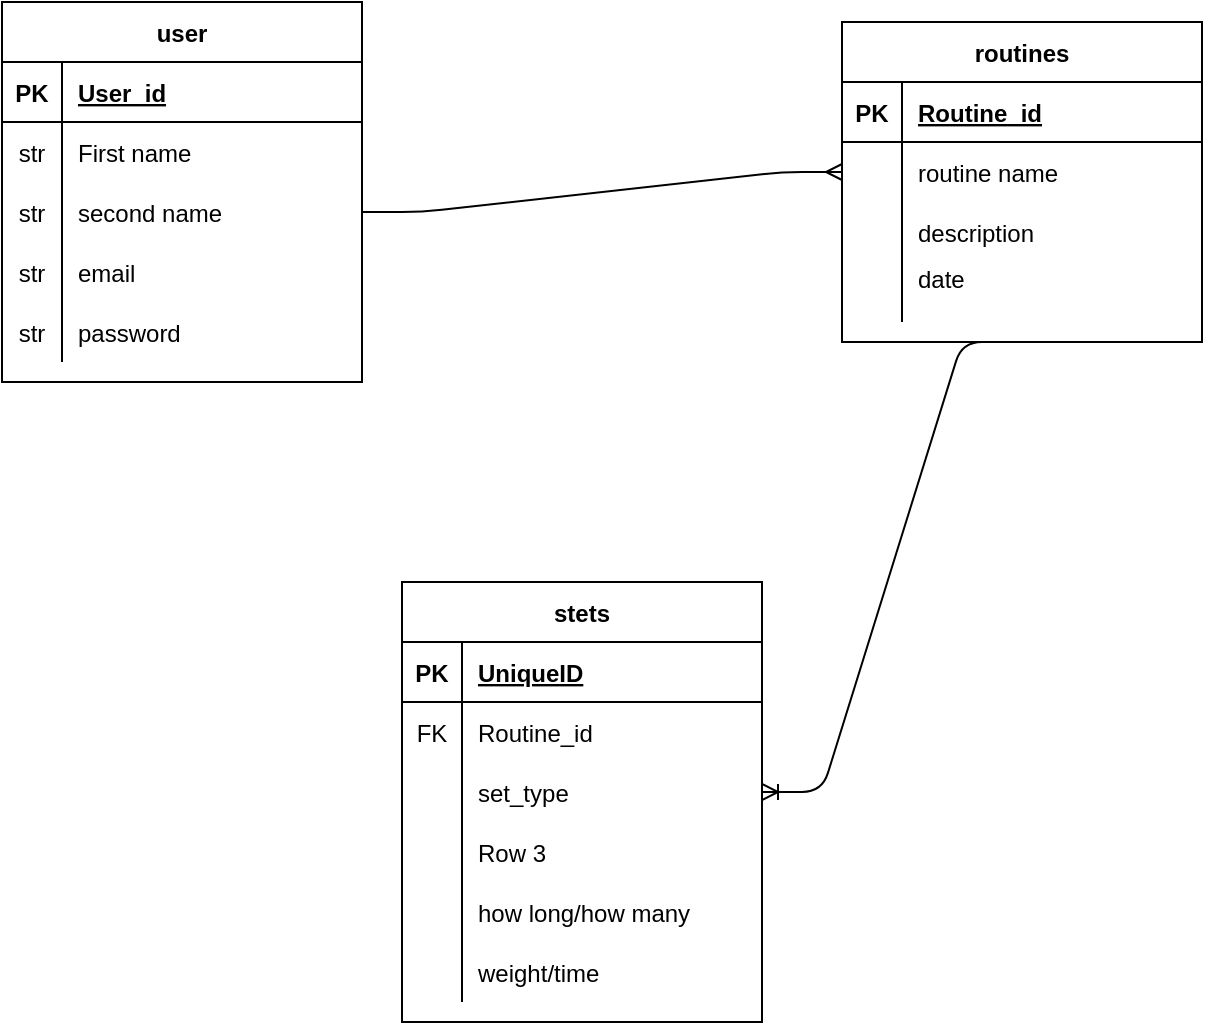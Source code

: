 <mxfile version="13.8.9-1" type="github">
  <diagram id="R2lEEEUBdFMjLlhIrx00" name="Page-1">
    <mxGraphModel dx="1422" dy="762" grid="1" gridSize="10" guides="1" tooltips="1" connect="1" arrows="1" fold="1" page="1" pageScale="1" pageWidth="850" pageHeight="1100" math="0" shadow="0" extFonts="Permanent Marker^https://fonts.googleapis.com/css?family=Permanent+Marker">
      <root>
        <mxCell id="0" />
        <mxCell id="1" parent="0" />
        <mxCell id="jAnOBMGHr_YaSFcHeb8Q-2" value="user" style="shape=table;startSize=30;container=1;collapsible=1;childLayout=tableLayout;fixedRows=1;rowLines=0;fontStyle=1;align=center;resizeLast=1;" vertex="1" parent="1">
          <mxGeometry x="120" y="110" width="180" height="190" as="geometry" />
        </mxCell>
        <mxCell id="jAnOBMGHr_YaSFcHeb8Q-3" value="" style="shape=partialRectangle;collapsible=0;dropTarget=0;pointerEvents=0;fillColor=none;top=0;left=0;bottom=1;right=0;points=[[0,0.5],[1,0.5]];portConstraint=eastwest;" vertex="1" parent="jAnOBMGHr_YaSFcHeb8Q-2">
          <mxGeometry y="30" width="180" height="30" as="geometry" />
        </mxCell>
        <mxCell id="jAnOBMGHr_YaSFcHeb8Q-4" value="PK" style="shape=partialRectangle;connectable=0;fillColor=none;top=0;left=0;bottom=0;right=0;fontStyle=1;overflow=hidden;" vertex="1" parent="jAnOBMGHr_YaSFcHeb8Q-3">
          <mxGeometry width="30" height="30" as="geometry" />
        </mxCell>
        <mxCell id="jAnOBMGHr_YaSFcHeb8Q-5" value="User_id" style="shape=partialRectangle;connectable=0;fillColor=none;top=0;left=0;bottom=0;right=0;align=left;spacingLeft=6;fontStyle=5;overflow=hidden;" vertex="1" parent="jAnOBMGHr_YaSFcHeb8Q-3">
          <mxGeometry x="30" width="150" height="30" as="geometry" />
        </mxCell>
        <mxCell id="jAnOBMGHr_YaSFcHeb8Q-6" value="" style="shape=partialRectangle;collapsible=0;dropTarget=0;pointerEvents=0;fillColor=none;top=0;left=0;bottom=0;right=0;points=[[0,0.5],[1,0.5]];portConstraint=eastwest;" vertex="1" parent="jAnOBMGHr_YaSFcHeb8Q-2">
          <mxGeometry y="60" width="180" height="30" as="geometry" />
        </mxCell>
        <mxCell id="jAnOBMGHr_YaSFcHeb8Q-7" value="str" style="shape=partialRectangle;connectable=0;fillColor=none;top=0;left=0;bottom=0;right=0;editable=1;overflow=hidden;" vertex="1" parent="jAnOBMGHr_YaSFcHeb8Q-6">
          <mxGeometry width="30" height="30" as="geometry" />
        </mxCell>
        <mxCell id="jAnOBMGHr_YaSFcHeb8Q-8" value="First name" style="shape=partialRectangle;connectable=0;fillColor=none;top=0;left=0;bottom=0;right=0;align=left;spacingLeft=6;overflow=hidden;" vertex="1" parent="jAnOBMGHr_YaSFcHeb8Q-6">
          <mxGeometry x="30" width="150" height="30" as="geometry" />
        </mxCell>
        <mxCell id="jAnOBMGHr_YaSFcHeb8Q-15" style="shape=partialRectangle;collapsible=0;dropTarget=0;pointerEvents=0;fillColor=none;top=0;left=0;bottom=0;right=0;points=[[0,0.5],[1,0.5]];portConstraint=eastwest;" vertex="1" parent="jAnOBMGHr_YaSFcHeb8Q-2">
          <mxGeometry y="90" width="180" height="30" as="geometry" />
        </mxCell>
        <mxCell id="jAnOBMGHr_YaSFcHeb8Q-16" value="str" style="shape=partialRectangle;connectable=0;fillColor=none;top=0;left=0;bottom=0;right=0;editable=1;overflow=hidden;" vertex="1" parent="jAnOBMGHr_YaSFcHeb8Q-15">
          <mxGeometry width="30" height="30" as="geometry" />
        </mxCell>
        <mxCell id="jAnOBMGHr_YaSFcHeb8Q-17" value="second name" style="shape=partialRectangle;connectable=0;fillColor=none;top=0;left=0;bottom=0;right=0;align=left;spacingLeft=6;overflow=hidden;" vertex="1" parent="jAnOBMGHr_YaSFcHeb8Q-15">
          <mxGeometry x="30" width="150" height="30" as="geometry" />
        </mxCell>
        <mxCell id="jAnOBMGHr_YaSFcHeb8Q-9" value="" style="shape=partialRectangle;collapsible=0;dropTarget=0;pointerEvents=0;fillColor=none;top=0;left=0;bottom=0;right=0;points=[[0,0.5],[1,0.5]];portConstraint=eastwest;" vertex="1" parent="jAnOBMGHr_YaSFcHeb8Q-2">
          <mxGeometry y="120" width="180" height="30" as="geometry" />
        </mxCell>
        <mxCell id="jAnOBMGHr_YaSFcHeb8Q-10" value="str" style="shape=partialRectangle;connectable=0;fillColor=none;top=0;left=0;bottom=0;right=0;editable=1;overflow=hidden;" vertex="1" parent="jAnOBMGHr_YaSFcHeb8Q-9">
          <mxGeometry width="30" height="30" as="geometry" />
        </mxCell>
        <mxCell id="jAnOBMGHr_YaSFcHeb8Q-11" value="email" style="shape=partialRectangle;connectable=0;fillColor=none;top=0;left=0;bottom=0;right=0;align=left;spacingLeft=6;overflow=hidden;" vertex="1" parent="jAnOBMGHr_YaSFcHeb8Q-9">
          <mxGeometry x="30" width="150" height="30" as="geometry" />
        </mxCell>
        <mxCell id="jAnOBMGHr_YaSFcHeb8Q-12" value="" style="shape=partialRectangle;collapsible=0;dropTarget=0;pointerEvents=0;fillColor=none;top=0;left=0;bottom=0;right=0;points=[[0,0.5],[1,0.5]];portConstraint=eastwest;" vertex="1" parent="jAnOBMGHr_YaSFcHeb8Q-2">
          <mxGeometry y="150" width="180" height="30" as="geometry" />
        </mxCell>
        <mxCell id="jAnOBMGHr_YaSFcHeb8Q-13" value="str" style="shape=partialRectangle;connectable=0;fillColor=none;top=0;left=0;bottom=0;right=0;editable=1;overflow=hidden;" vertex="1" parent="jAnOBMGHr_YaSFcHeb8Q-12">
          <mxGeometry width="30" height="30" as="geometry" />
        </mxCell>
        <mxCell id="jAnOBMGHr_YaSFcHeb8Q-14" value="password" style="shape=partialRectangle;connectable=0;fillColor=none;top=0;left=0;bottom=0;right=0;align=left;spacingLeft=6;overflow=hidden;" vertex="1" parent="jAnOBMGHr_YaSFcHeb8Q-12">
          <mxGeometry x="30" width="150" height="30" as="geometry" />
        </mxCell>
        <mxCell id="jAnOBMGHr_YaSFcHeb8Q-18" value="routines" style="shape=table;startSize=30;container=1;collapsible=1;childLayout=tableLayout;fixedRows=1;rowLines=0;fontStyle=1;align=center;resizeLast=1;" vertex="1" parent="1">
          <mxGeometry x="540" y="120" width="180" height="160" as="geometry" />
        </mxCell>
        <mxCell id="jAnOBMGHr_YaSFcHeb8Q-19" value="" style="shape=partialRectangle;collapsible=0;dropTarget=0;pointerEvents=0;fillColor=none;top=0;left=0;bottom=1;right=0;points=[[0,0.5],[1,0.5]];portConstraint=eastwest;" vertex="1" parent="jAnOBMGHr_YaSFcHeb8Q-18">
          <mxGeometry y="30" width="180" height="30" as="geometry" />
        </mxCell>
        <mxCell id="jAnOBMGHr_YaSFcHeb8Q-20" value="PK" style="shape=partialRectangle;connectable=0;fillColor=none;top=0;left=0;bottom=0;right=0;fontStyle=1;overflow=hidden;" vertex="1" parent="jAnOBMGHr_YaSFcHeb8Q-19">
          <mxGeometry width="30" height="30" as="geometry" />
        </mxCell>
        <mxCell id="jAnOBMGHr_YaSFcHeb8Q-21" value="Routine_id" style="shape=partialRectangle;connectable=0;fillColor=none;top=0;left=0;bottom=0;right=0;align=left;spacingLeft=6;fontStyle=5;overflow=hidden;" vertex="1" parent="jAnOBMGHr_YaSFcHeb8Q-19">
          <mxGeometry x="30" width="150" height="30" as="geometry" />
        </mxCell>
        <mxCell id="jAnOBMGHr_YaSFcHeb8Q-22" value="" style="shape=partialRectangle;collapsible=0;dropTarget=0;pointerEvents=0;fillColor=none;top=0;left=0;bottom=0;right=0;points=[[0,0.5],[1,0.5]];portConstraint=eastwest;" vertex="1" parent="jAnOBMGHr_YaSFcHeb8Q-18">
          <mxGeometry y="60" width="180" height="30" as="geometry" />
        </mxCell>
        <mxCell id="jAnOBMGHr_YaSFcHeb8Q-23" value="" style="shape=partialRectangle;connectable=0;fillColor=none;top=0;left=0;bottom=0;right=0;editable=1;overflow=hidden;" vertex="1" parent="jAnOBMGHr_YaSFcHeb8Q-22">
          <mxGeometry width="30" height="30" as="geometry" />
        </mxCell>
        <mxCell id="jAnOBMGHr_YaSFcHeb8Q-24" value="routine name" style="shape=partialRectangle;connectable=0;fillColor=none;top=0;left=0;bottom=0;right=0;align=left;spacingLeft=6;overflow=hidden;" vertex="1" parent="jAnOBMGHr_YaSFcHeb8Q-22">
          <mxGeometry x="30" width="150" height="30" as="geometry" />
        </mxCell>
        <mxCell id="jAnOBMGHr_YaSFcHeb8Q-25" value="" style="shape=partialRectangle;collapsible=0;dropTarget=0;pointerEvents=0;fillColor=none;top=0;left=0;bottom=0;right=0;points=[[0,0.5],[1,0.5]];portConstraint=eastwest;" vertex="1" parent="jAnOBMGHr_YaSFcHeb8Q-18">
          <mxGeometry y="90" width="180" height="30" as="geometry" />
        </mxCell>
        <mxCell id="jAnOBMGHr_YaSFcHeb8Q-26" value="" style="shape=partialRectangle;connectable=0;fillColor=none;top=0;left=0;bottom=0;right=0;editable=1;overflow=hidden;" vertex="1" parent="jAnOBMGHr_YaSFcHeb8Q-25">
          <mxGeometry width="30" height="30" as="geometry" />
        </mxCell>
        <mxCell id="jAnOBMGHr_YaSFcHeb8Q-27" value="description" style="shape=partialRectangle;connectable=0;fillColor=none;top=0;left=0;bottom=0;right=0;align=left;spacingLeft=6;overflow=hidden;" vertex="1" parent="jAnOBMGHr_YaSFcHeb8Q-25">
          <mxGeometry x="30" width="150" height="30" as="geometry" />
        </mxCell>
        <mxCell id="jAnOBMGHr_YaSFcHeb8Q-28" value="" style="shape=partialRectangle;collapsible=0;dropTarget=0;pointerEvents=0;fillColor=none;top=0;left=0;bottom=0;right=0;points=[[0,0.5],[1,0.5]];portConstraint=eastwest;" vertex="1" parent="jAnOBMGHr_YaSFcHeb8Q-18">
          <mxGeometry y="120" width="180" height="30" as="geometry" />
        </mxCell>
        <mxCell id="jAnOBMGHr_YaSFcHeb8Q-29" value="" style="shape=partialRectangle;connectable=0;fillColor=none;top=0;left=0;bottom=0;right=0;editable=1;overflow=hidden;" vertex="1" parent="jAnOBMGHr_YaSFcHeb8Q-28">
          <mxGeometry width="30" height="30" as="geometry" />
        </mxCell>
        <mxCell id="jAnOBMGHr_YaSFcHeb8Q-30" value="date&#xa;" style="shape=partialRectangle;connectable=0;fillColor=none;top=0;left=0;bottom=0;right=0;align=left;spacingLeft=6;overflow=hidden;" vertex="1" parent="jAnOBMGHr_YaSFcHeb8Q-28">
          <mxGeometry x="30" width="150" height="30" as="geometry" />
        </mxCell>
        <mxCell id="jAnOBMGHr_YaSFcHeb8Q-31" value="stets" style="shape=table;startSize=30;container=1;collapsible=1;childLayout=tableLayout;fixedRows=1;rowLines=0;fontStyle=1;align=center;resizeLast=1;" vertex="1" parent="1">
          <mxGeometry x="320" y="400" width="180" height="220" as="geometry" />
        </mxCell>
        <mxCell id="jAnOBMGHr_YaSFcHeb8Q-32" value="" style="shape=partialRectangle;collapsible=0;dropTarget=0;pointerEvents=0;fillColor=none;top=0;left=0;bottom=1;right=0;points=[[0,0.5],[1,0.5]];portConstraint=eastwest;" vertex="1" parent="jAnOBMGHr_YaSFcHeb8Q-31">
          <mxGeometry y="30" width="180" height="30" as="geometry" />
        </mxCell>
        <mxCell id="jAnOBMGHr_YaSFcHeb8Q-33" value="PK" style="shape=partialRectangle;connectable=0;fillColor=none;top=0;left=0;bottom=0;right=0;fontStyle=1;overflow=hidden;" vertex="1" parent="jAnOBMGHr_YaSFcHeb8Q-32">
          <mxGeometry width="30" height="30" as="geometry" />
        </mxCell>
        <mxCell id="jAnOBMGHr_YaSFcHeb8Q-34" value="UniqueID" style="shape=partialRectangle;connectable=0;fillColor=none;top=0;left=0;bottom=0;right=0;align=left;spacingLeft=6;fontStyle=5;overflow=hidden;" vertex="1" parent="jAnOBMGHr_YaSFcHeb8Q-32">
          <mxGeometry x="30" width="150" height="30" as="geometry" />
        </mxCell>
        <mxCell id="jAnOBMGHr_YaSFcHeb8Q-35" value="" style="shape=partialRectangle;collapsible=0;dropTarget=0;pointerEvents=0;fillColor=none;top=0;left=0;bottom=0;right=0;points=[[0,0.5],[1,0.5]];portConstraint=eastwest;" vertex="1" parent="jAnOBMGHr_YaSFcHeb8Q-31">
          <mxGeometry y="60" width="180" height="30" as="geometry" />
        </mxCell>
        <mxCell id="jAnOBMGHr_YaSFcHeb8Q-36" value="FK" style="shape=partialRectangle;connectable=0;fillColor=none;top=0;left=0;bottom=0;right=0;editable=1;overflow=hidden;" vertex="1" parent="jAnOBMGHr_YaSFcHeb8Q-35">
          <mxGeometry width="30" height="30" as="geometry" />
        </mxCell>
        <mxCell id="jAnOBMGHr_YaSFcHeb8Q-37" value="Routine_id" style="shape=partialRectangle;connectable=0;fillColor=none;top=0;left=0;bottom=0;right=0;align=left;spacingLeft=6;overflow=hidden;" vertex="1" parent="jAnOBMGHr_YaSFcHeb8Q-35">
          <mxGeometry x="30" width="150" height="30" as="geometry" />
        </mxCell>
        <mxCell id="jAnOBMGHr_YaSFcHeb8Q-38" value="" style="shape=partialRectangle;collapsible=0;dropTarget=0;pointerEvents=0;fillColor=none;top=0;left=0;bottom=0;right=0;points=[[0,0.5],[1,0.5]];portConstraint=eastwest;" vertex="1" parent="jAnOBMGHr_YaSFcHeb8Q-31">
          <mxGeometry y="90" width="180" height="30" as="geometry" />
        </mxCell>
        <mxCell id="jAnOBMGHr_YaSFcHeb8Q-39" value="" style="shape=partialRectangle;connectable=0;fillColor=none;top=0;left=0;bottom=0;right=0;editable=1;overflow=hidden;" vertex="1" parent="jAnOBMGHr_YaSFcHeb8Q-38">
          <mxGeometry width="30" height="30" as="geometry" />
        </mxCell>
        <mxCell id="jAnOBMGHr_YaSFcHeb8Q-40" value="set_type" style="shape=partialRectangle;connectable=0;fillColor=none;top=0;left=0;bottom=0;right=0;align=left;spacingLeft=6;overflow=hidden;" vertex="1" parent="jAnOBMGHr_YaSFcHeb8Q-38">
          <mxGeometry x="30" width="150" height="30" as="geometry" />
        </mxCell>
        <mxCell id="jAnOBMGHr_YaSFcHeb8Q-41" value="" style="shape=partialRectangle;collapsible=0;dropTarget=0;pointerEvents=0;fillColor=none;top=0;left=0;bottom=0;right=0;points=[[0,0.5],[1,0.5]];portConstraint=eastwest;" vertex="1" parent="jAnOBMGHr_YaSFcHeb8Q-31">
          <mxGeometry y="120" width="180" height="30" as="geometry" />
        </mxCell>
        <mxCell id="jAnOBMGHr_YaSFcHeb8Q-42" value="" style="shape=partialRectangle;connectable=0;fillColor=none;top=0;left=0;bottom=0;right=0;editable=1;overflow=hidden;" vertex="1" parent="jAnOBMGHr_YaSFcHeb8Q-41">
          <mxGeometry width="30" height="30" as="geometry" />
        </mxCell>
        <mxCell id="jAnOBMGHr_YaSFcHeb8Q-43" value="Row 3" style="shape=partialRectangle;connectable=0;fillColor=none;top=0;left=0;bottom=0;right=0;align=left;spacingLeft=6;overflow=hidden;" vertex="1" parent="jAnOBMGHr_YaSFcHeb8Q-41">
          <mxGeometry x="30" width="150" height="30" as="geometry" />
        </mxCell>
        <mxCell id="jAnOBMGHr_YaSFcHeb8Q-60" style="shape=partialRectangle;collapsible=0;dropTarget=0;pointerEvents=0;fillColor=none;top=0;left=0;bottom=0;right=0;points=[[0,0.5],[1,0.5]];portConstraint=eastwest;" vertex="1" parent="jAnOBMGHr_YaSFcHeb8Q-31">
          <mxGeometry y="150" width="180" height="30" as="geometry" />
        </mxCell>
        <mxCell id="jAnOBMGHr_YaSFcHeb8Q-61" style="shape=partialRectangle;connectable=0;fillColor=none;top=0;left=0;bottom=0;right=0;editable=1;overflow=hidden;" vertex="1" parent="jAnOBMGHr_YaSFcHeb8Q-60">
          <mxGeometry width="30" height="30" as="geometry" />
        </mxCell>
        <mxCell id="jAnOBMGHr_YaSFcHeb8Q-62" value="how long/how many" style="shape=partialRectangle;connectable=0;fillColor=none;top=0;left=0;bottom=0;right=0;align=left;spacingLeft=6;overflow=hidden;" vertex="1" parent="jAnOBMGHr_YaSFcHeb8Q-60">
          <mxGeometry x="30" width="150" height="30" as="geometry" />
        </mxCell>
        <mxCell id="jAnOBMGHr_YaSFcHeb8Q-57" style="shape=partialRectangle;collapsible=0;dropTarget=0;pointerEvents=0;fillColor=none;top=0;left=0;bottom=0;right=0;points=[[0,0.5],[1,0.5]];portConstraint=eastwest;" vertex="1" parent="jAnOBMGHr_YaSFcHeb8Q-31">
          <mxGeometry y="180" width="180" height="30" as="geometry" />
        </mxCell>
        <mxCell id="jAnOBMGHr_YaSFcHeb8Q-58" style="shape=partialRectangle;connectable=0;fillColor=none;top=0;left=0;bottom=0;right=0;editable=1;overflow=hidden;" vertex="1" parent="jAnOBMGHr_YaSFcHeb8Q-57">
          <mxGeometry width="30" height="30" as="geometry" />
        </mxCell>
        <mxCell id="jAnOBMGHr_YaSFcHeb8Q-59" value="weight/time" style="shape=partialRectangle;connectable=0;fillColor=none;top=0;left=0;bottom=0;right=0;align=left;spacingLeft=6;overflow=hidden;" vertex="1" parent="jAnOBMGHr_YaSFcHeb8Q-57">
          <mxGeometry x="30" width="150" height="30" as="geometry" />
        </mxCell>
        <mxCell id="jAnOBMGHr_YaSFcHeb8Q-64" value="" style="edgeStyle=entityRelationEdgeStyle;fontSize=12;html=1;endArrow=ERmany;entryX=0;entryY=0.5;entryDx=0;entryDy=0;exitX=1;exitY=0.5;exitDx=0;exitDy=0;" edge="1" parent="1" source="jAnOBMGHr_YaSFcHeb8Q-15" target="jAnOBMGHr_YaSFcHeb8Q-22">
          <mxGeometry width="100" height="100" relative="1" as="geometry">
            <mxPoint x="360" y="270" as="sourcePoint" />
            <mxPoint x="460" y="170" as="targetPoint" />
          </mxGeometry>
        </mxCell>
        <mxCell id="jAnOBMGHr_YaSFcHeb8Q-66" value="" style="edgeStyle=entityRelationEdgeStyle;fontSize=12;html=1;endArrow=ERoneToMany;entryX=1;entryY=0.5;entryDx=0;entryDy=0;exitX=0.5;exitY=1;exitDx=0;exitDy=0;" edge="1" parent="1" source="jAnOBMGHr_YaSFcHeb8Q-18" target="jAnOBMGHr_YaSFcHeb8Q-38">
          <mxGeometry width="100" height="100" relative="1" as="geometry">
            <mxPoint x="560" y="440" as="sourcePoint" />
            <mxPoint x="660" y="340" as="targetPoint" />
          </mxGeometry>
        </mxCell>
      </root>
    </mxGraphModel>
  </diagram>
</mxfile>
